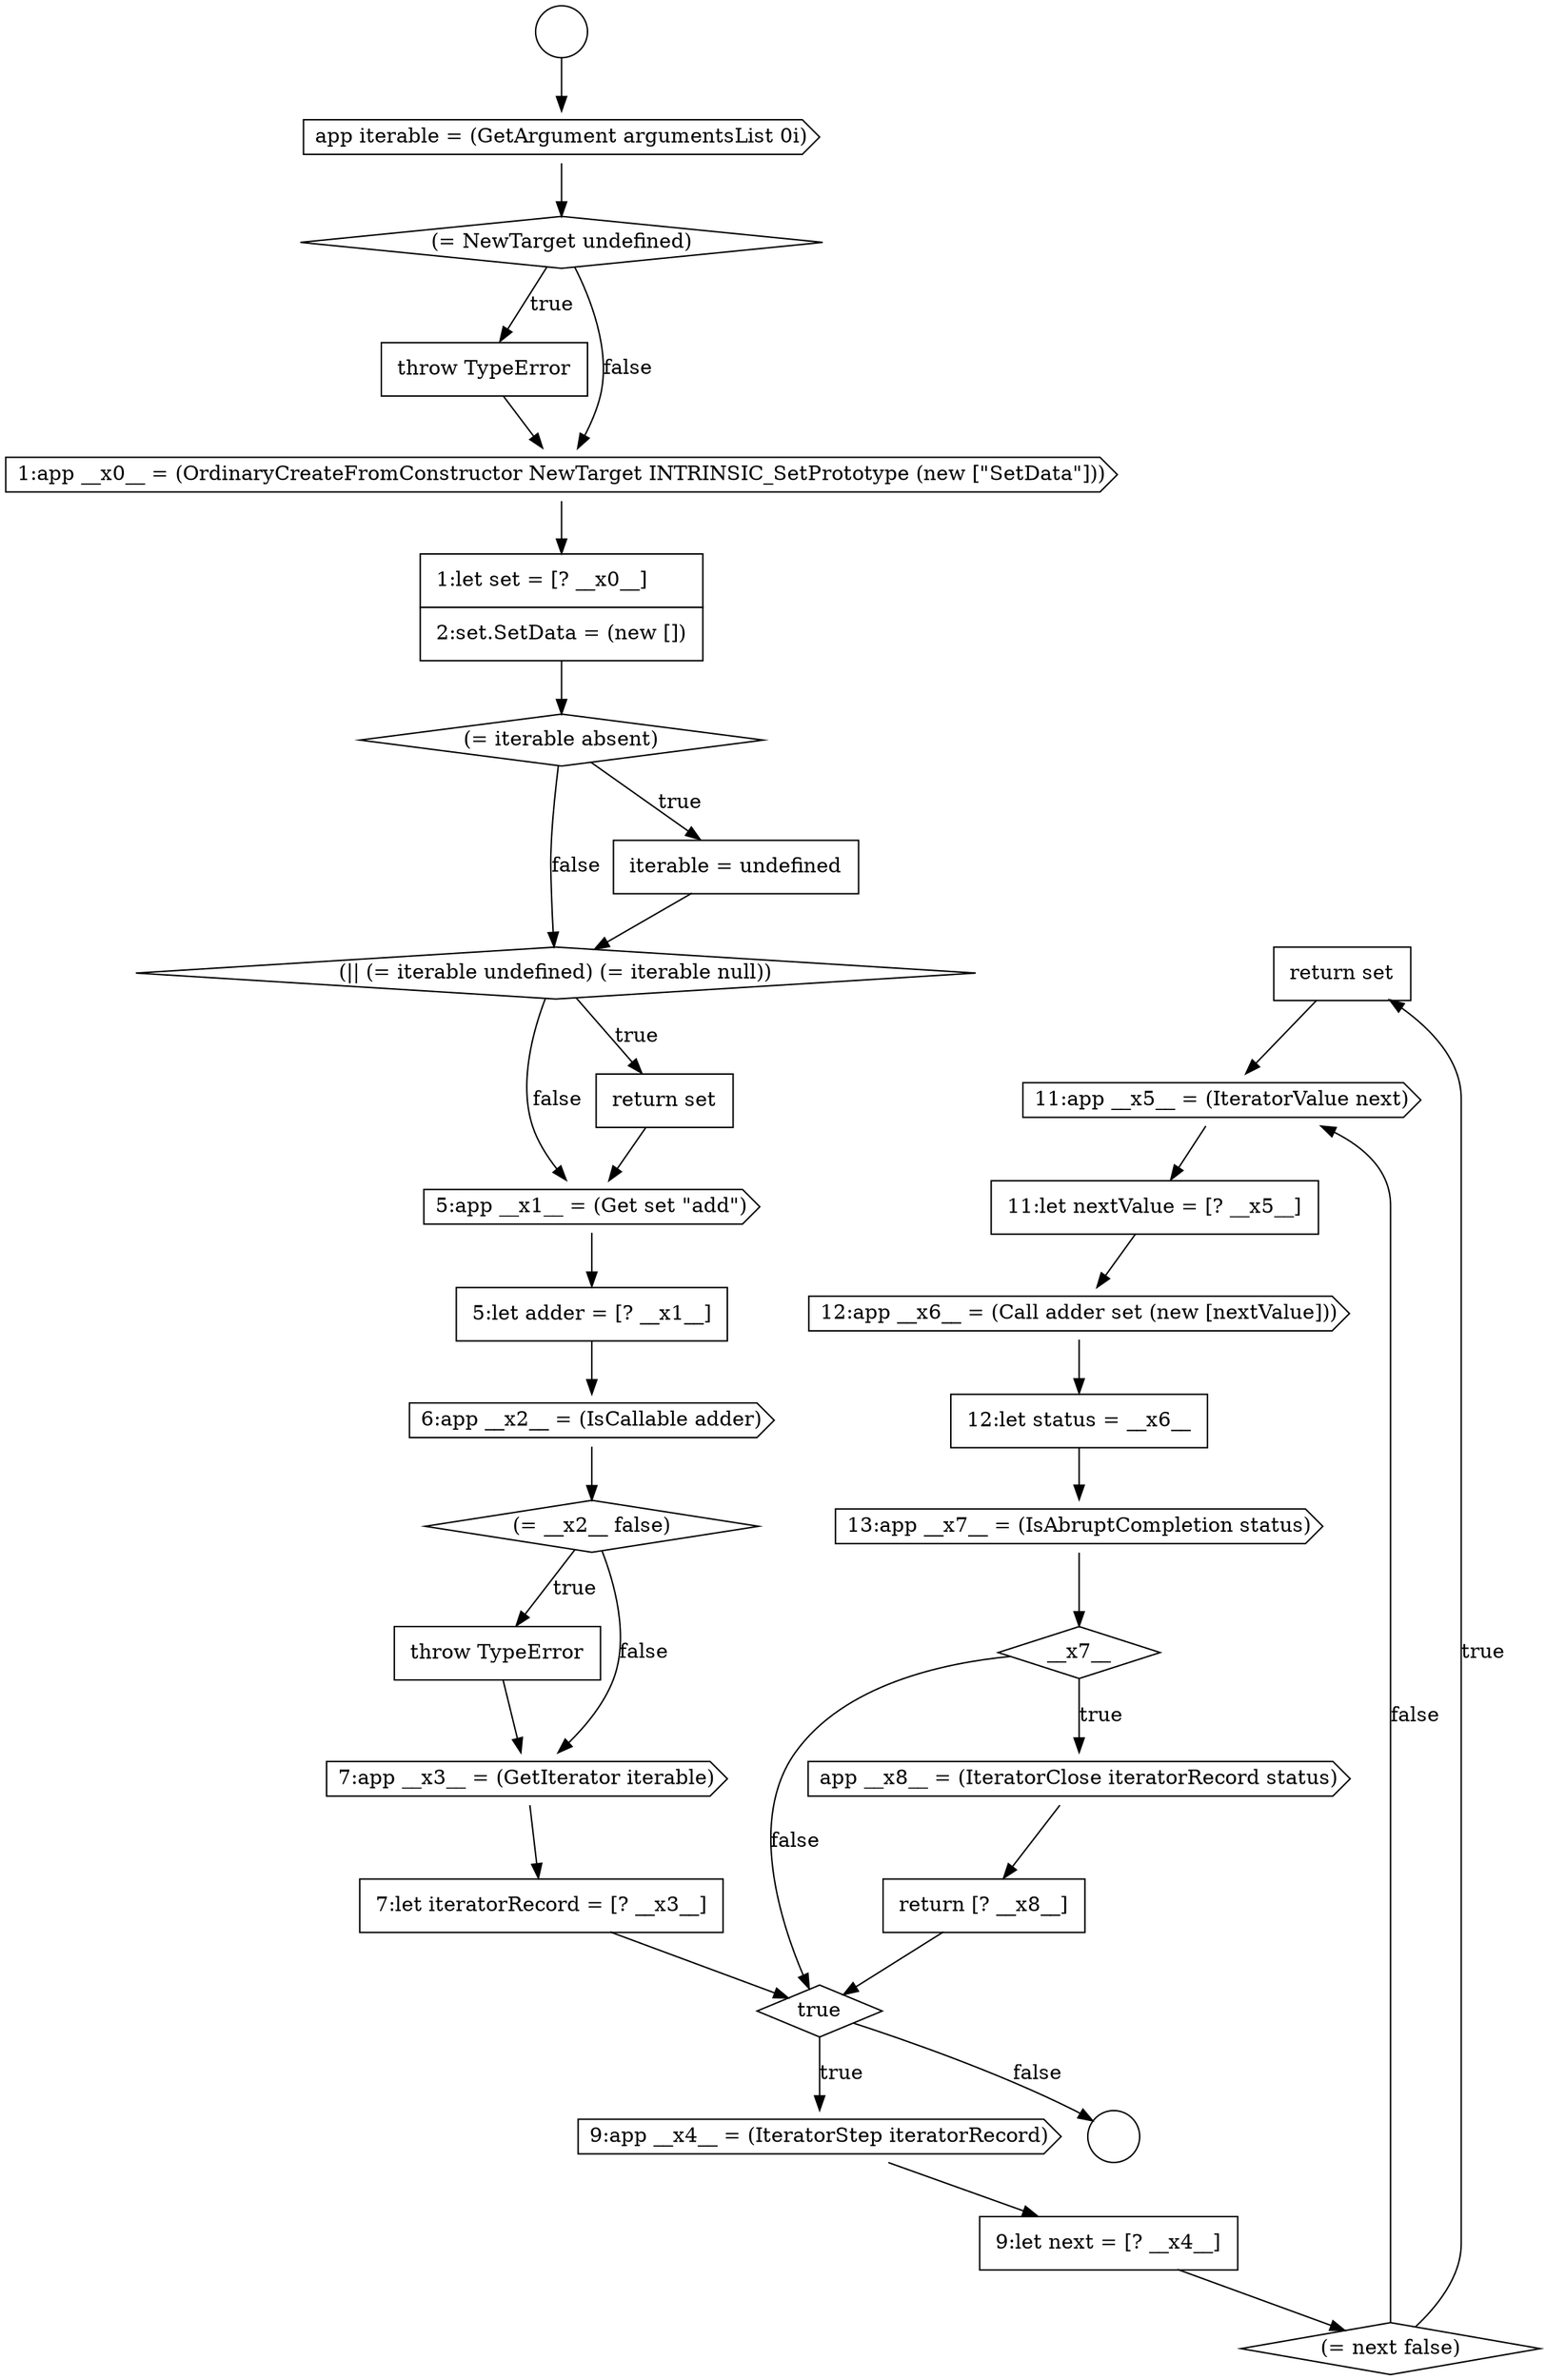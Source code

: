 digraph {
  node15916 [shape=none, margin=0, label=<<font color="black">
    <table border="0" cellborder="1" cellspacing="0" cellpadding="10">
      <tr><td align="left">return set</td></tr>
    </table>
  </font>> color="black" fillcolor="white" style=filled]
  node15922 [shape=diamond, label=<<font color="black">__x7__</font>> color="black" fillcolor="white" style=filled]
  node15907 [shape=cds, label=<<font color="black">6:app __x2__ = (IsCallable adder)</font>> color="black" fillcolor="white" style=filled]
  node15920 [shape=none, margin=0, label=<<font color="black">
    <table border="0" cellborder="1" cellspacing="0" cellpadding="10">
      <tr><td align="left">12:let status = __x6__</td></tr>
    </table>
  </font>> color="black" fillcolor="white" style=filled]
  node15901 [shape=diamond, label=<<font color="black">(= iterable absent)</font>> color="black" fillcolor="white" style=filled]
  node15908 [shape=diamond, label=<<font color="black">(= __x2__ false)</font>> color="black" fillcolor="white" style=filled]
  node15923 [shape=cds, label=<<font color="black">app __x8__ = (IteratorClose iteratorRecord status)</font>> color="black" fillcolor="white" style=filled]
  node15919 [shape=cds, label=<<font color="black">12:app __x6__ = (Call adder set (new [nextValue]))</font>> color="black" fillcolor="white" style=filled]
  node15902 [shape=none, margin=0, label=<<font color="black">
    <table border="0" cellborder="1" cellspacing="0" cellpadding="10">
      <tr><td align="left">iterable = undefined</td></tr>
    </table>
  </font>> color="black" fillcolor="white" style=filled]
  node15914 [shape=none, margin=0, label=<<font color="black">
    <table border="0" cellborder="1" cellspacing="0" cellpadding="10">
      <tr><td align="left">9:let next = [? __x4__]</td></tr>
    </table>
  </font>> color="black" fillcolor="white" style=filled]
  node15898 [shape=none, margin=0, label=<<font color="black">
    <table border="0" cellborder="1" cellspacing="0" cellpadding="10">
      <tr><td align="left">throw TypeError</td></tr>
    </table>
  </font>> color="black" fillcolor="white" style=filled]
  node15913 [shape=cds, label=<<font color="black">9:app __x4__ = (IteratorStep iteratorRecord)</font>> color="black" fillcolor="white" style=filled]
  node15917 [shape=cds, label=<<font color="black">11:app __x5__ = (IteratorValue next)</font>> color="black" fillcolor="white" style=filled]
  node15911 [shape=none, margin=0, label=<<font color="black">
    <table border="0" cellborder="1" cellspacing="0" cellpadding="10">
      <tr><td align="left">7:let iteratorRecord = [? __x3__]</td></tr>
    </table>
  </font>> color="black" fillcolor="white" style=filled]
  node15900 [shape=none, margin=0, label=<<font color="black">
    <table border="0" cellborder="1" cellspacing="0" cellpadding="10">
      <tr><td align="left">1:let set = [? __x0__]</td></tr>
      <tr><td align="left">2:set.SetData = (new [])</td></tr>
    </table>
  </font>> color="black" fillcolor="white" style=filled]
  node15915 [shape=diamond, label=<<font color="black">(= next false)</font>> color="black" fillcolor="white" style=filled]
  node15896 [shape=cds, label=<<font color="black">app iterable = (GetArgument argumentsList 0i)</font>> color="black" fillcolor="white" style=filled]
  node15912 [shape=diamond, label=<<font color="black">true</font>> color="black" fillcolor="white" style=filled]
  node15897 [shape=diamond, label=<<font color="black">(= NewTarget undefined)</font>> color="black" fillcolor="white" style=filled]
  node15909 [shape=none, margin=0, label=<<font color="black">
    <table border="0" cellborder="1" cellspacing="0" cellpadding="10">
      <tr><td align="left">throw TypeError</td></tr>
    </table>
  </font>> color="black" fillcolor="white" style=filled]
  node15904 [shape=none, margin=0, label=<<font color="black">
    <table border="0" cellborder="1" cellspacing="0" cellpadding="10">
      <tr><td align="left">return set</td></tr>
    </table>
  </font>> color="black" fillcolor="white" style=filled]
  node15918 [shape=none, margin=0, label=<<font color="black">
    <table border="0" cellborder="1" cellspacing="0" cellpadding="10">
      <tr><td align="left">11:let nextValue = [? __x5__]</td></tr>
    </table>
  </font>> color="black" fillcolor="white" style=filled]
  node15895 [shape=circle label=" " color="black" fillcolor="white" style=filled]
  node15905 [shape=cds, label=<<font color="black">5:app __x1__ = (Get set &quot;add&quot;)</font>> color="black" fillcolor="white" style=filled]
  node15924 [shape=none, margin=0, label=<<font color="black">
    <table border="0" cellborder="1" cellspacing="0" cellpadding="10">
      <tr><td align="left">return [? __x8__]</td></tr>
    </table>
  </font>> color="black" fillcolor="white" style=filled]
  node15910 [shape=cds, label=<<font color="black">7:app __x3__ = (GetIterator iterable)</font>> color="black" fillcolor="white" style=filled]
  node15903 [shape=diamond, label=<<font color="black">(|| (= iterable undefined) (= iterable null))</font>> color="black" fillcolor="white" style=filled]
  node15894 [shape=circle label=" " color="black" fillcolor="white" style=filled]
  node15921 [shape=cds, label=<<font color="black">13:app __x7__ = (IsAbruptCompletion status)</font>> color="black" fillcolor="white" style=filled]
  node15906 [shape=none, margin=0, label=<<font color="black">
    <table border="0" cellborder="1" cellspacing="0" cellpadding="10">
      <tr><td align="left">5:let adder = [? __x1__]</td></tr>
    </table>
  </font>> color="black" fillcolor="white" style=filled]
  node15899 [shape=cds, label=<<font color="black">1:app __x0__ = (OrdinaryCreateFromConstructor NewTarget INTRINSIC_SetPrototype (new [&quot;SetData&quot;]))</font>> color="black" fillcolor="white" style=filled]
  node15905 -> node15906 [ color="black"]
  node15894 -> node15896 [ color="black"]
  node15918 -> node15919 [ color="black"]
  node15924 -> node15912 [ color="black"]
  node15909 -> node15910 [ color="black"]
  node15913 -> node15914 [ color="black"]
  node15914 -> node15915 [ color="black"]
  node15899 -> node15900 [ color="black"]
  node15897 -> node15898 [label=<<font color="black">true</font>> color="black"]
  node15897 -> node15899 [label=<<font color="black">false</font>> color="black"]
  node15907 -> node15908 [ color="black"]
  node15915 -> node15916 [label=<<font color="black">true</font>> color="black"]
  node15915 -> node15917 [label=<<font color="black">false</font>> color="black"]
  node15904 -> node15905 [ color="black"]
  node15896 -> node15897 [ color="black"]
  node15898 -> node15899 [ color="black"]
  node15911 -> node15912 [ color="black"]
  node15916 -> node15917 [ color="black"]
  node15903 -> node15904 [label=<<font color="black">true</font>> color="black"]
  node15903 -> node15905 [label=<<font color="black">false</font>> color="black"]
  node15920 -> node15921 [ color="black"]
  node15910 -> node15911 [ color="black"]
  node15917 -> node15918 [ color="black"]
  node15923 -> node15924 [ color="black"]
  node15921 -> node15922 [ color="black"]
  node15900 -> node15901 [ color="black"]
  node15901 -> node15902 [label=<<font color="black">true</font>> color="black"]
  node15901 -> node15903 [label=<<font color="black">false</font>> color="black"]
  node15908 -> node15909 [label=<<font color="black">true</font>> color="black"]
  node15908 -> node15910 [label=<<font color="black">false</font>> color="black"]
  node15912 -> node15913 [label=<<font color="black">true</font>> color="black"]
  node15912 -> node15895 [label=<<font color="black">false</font>> color="black"]
  node15902 -> node15903 [ color="black"]
  node15919 -> node15920 [ color="black"]
  node15906 -> node15907 [ color="black"]
  node15922 -> node15923 [label=<<font color="black">true</font>> color="black"]
  node15922 -> node15912 [label=<<font color="black">false</font>> color="black"]
}
